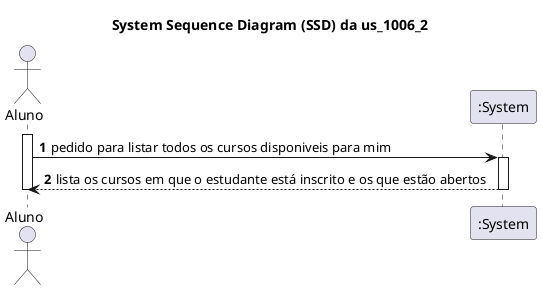 @startuml
title System Sequence Diagram (SSD) da us_1006_2

autonumber

actor "Aluno" as USER
participant ":System" as SYS

activate USER

    USER -> SYS : pedido para listar todos os cursos disponiveis para mim
    activate SYS

    SYS --> USER : lista os cursos em que o estudante está inscrito e os que estão abertos
    deactivate SYS

deactivate USER

@enduml